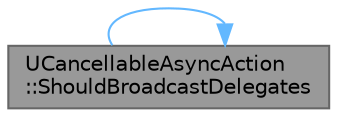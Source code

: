 digraph "UCancellableAsyncAction::ShouldBroadcastDelegates"
{
 // INTERACTIVE_SVG=YES
 // LATEX_PDF_SIZE
  bgcolor="transparent";
  edge [fontname=Helvetica,fontsize=10,labelfontname=Helvetica,labelfontsize=10];
  node [fontname=Helvetica,fontsize=10,shape=box,height=0.2,width=0.4];
  rankdir="LR";
  Node1 [id="Node000001",label="UCancellableAsyncAction\l::ShouldBroadcastDelegates",height=0.2,width=0.4,color="gray40", fillcolor="grey60", style="filled", fontcolor="black",tooltip="This should be called prior to broadcasting delegates back into the event graph, this ensures the act..."];
  Node1 -> Node1 [id="edge1_Node000001_Node000001",color="steelblue1",style="solid",tooltip=" "];
}
